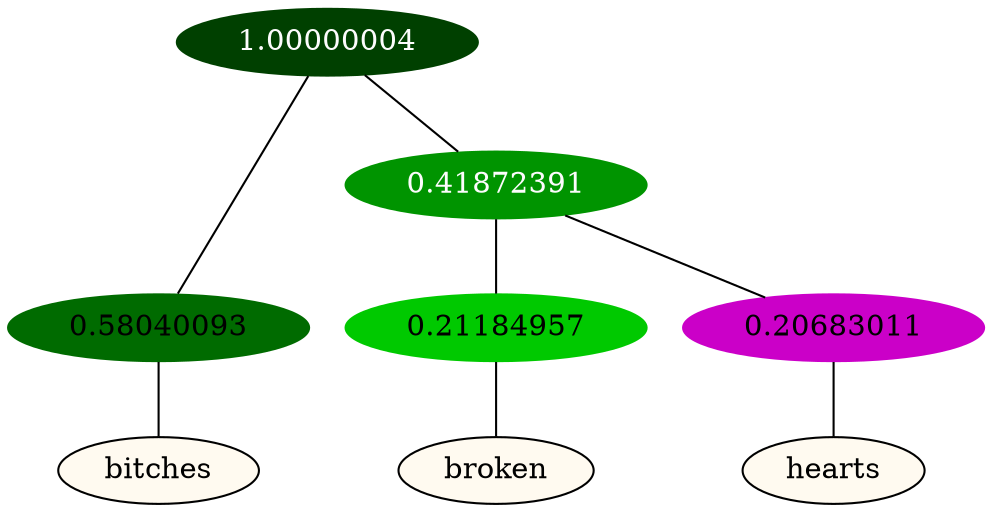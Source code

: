 graph {
	node [format=png height=0.15 nodesep=0.001 ordering=out overlap=prism overlap_scaling=0.01 ranksep=0.001 ratio=0.2 style=filled width=0.15]
	{
		rank=same
		a_w_1 [label=bitches color=black fillcolor=floralwhite style="filled,solid"]
		a_w_3 [label=broken color=black fillcolor=floralwhite style="filled,solid"]
		a_w_4 [label=hearts color=black fillcolor=floralwhite style="filled,solid"]
	}
	a_n_1 -- a_w_1
	a_n_3 -- a_w_3
	a_n_4 -- a_w_4
	{
		rank=same
		a_n_1 [label=0.58040093 color="0.334 1.000 0.420" fontcolor=black]
		a_n_3 [label=0.21184957 color="0.334 1.000 0.788" fontcolor=black]
		a_n_4 [label=0.20683011 color="0.835 1.000 0.793" fontcolor=black]
	}
	a_n_0 [label=1.00000004 color="0.334 1.000 0.250" fontcolor=grey99]
	a_n_0 -- a_n_1
	a_n_2 [label=0.41872391 color="0.334 1.000 0.581" fontcolor=grey99]
	a_n_0 -- a_n_2
	a_n_2 -- a_n_3
	a_n_2 -- a_n_4
}
